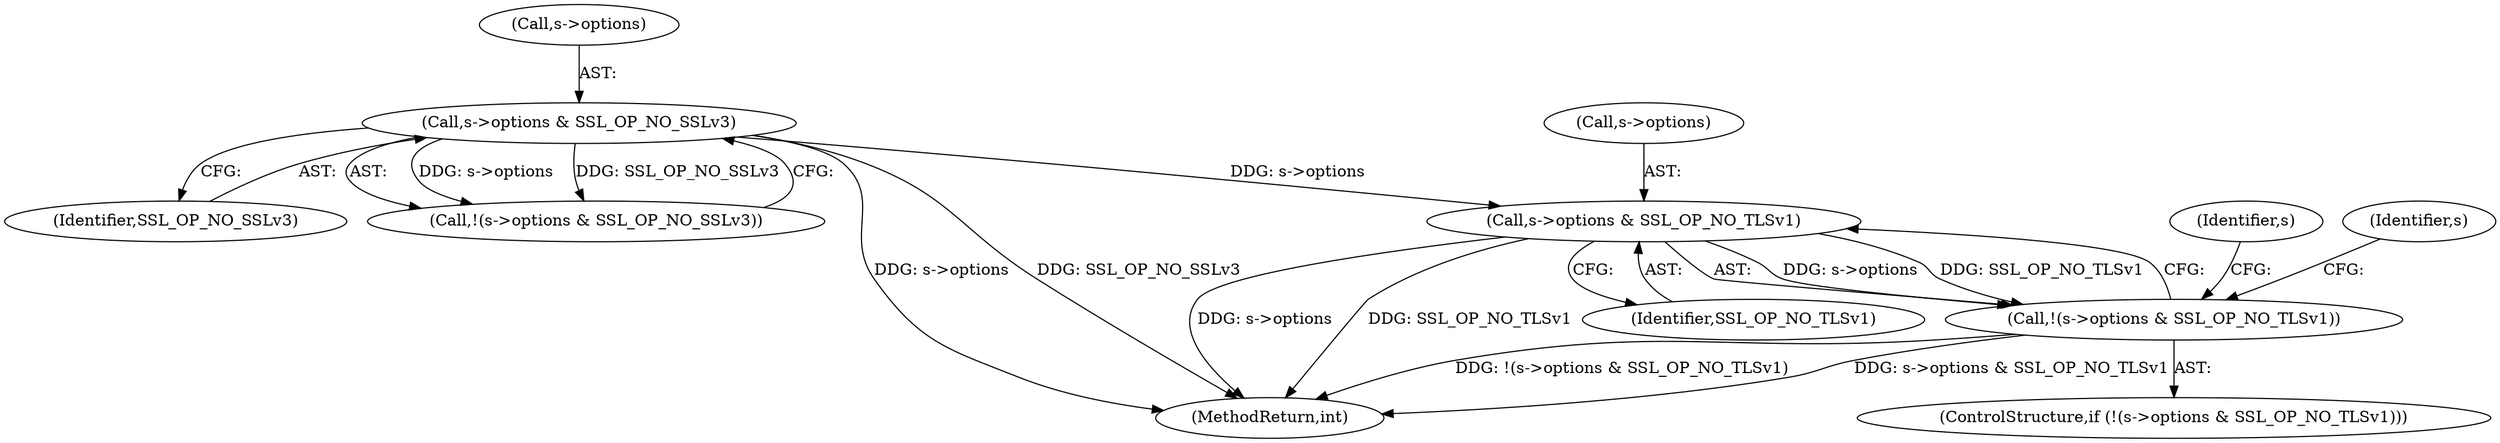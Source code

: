 digraph "0_openssl_26a59d9b46574e457870197dffa802871b4c8fc7_0@pointer" {
"1000615" [label="(Call,s->options & SSL_OP_NO_TLSv1)"];
"1000598" [label="(Call,s->options & SSL_OP_NO_SSLv3)"];
"1000614" [label="(Call,!(s->options & SSL_OP_NO_TLSv1))"];
"1000602" [label="(Identifier,SSL_OP_NO_SSLv3)"];
"1000689" [label="(Identifier,s)"];
"1000616" [label="(Call,s->options)"];
"1000615" [label="(Call,s->options & SSL_OP_NO_TLSv1)"];
"1000613" [label="(ControlStructure,if (!(s->options & SSL_OP_NO_TLSv1)))"];
"1000614" [label="(Call,!(s->options & SSL_OP_NO_TLSv1))"];
"1000598" [label="(Call,s->options & SSL_OP_NO_SSLv3)"];
"1000597" [label="(Call,!(s->options & SSL_OP_NO_SSLv3))"];
"1000623" [label="(Identifier,s)"];
"1001274" [label="(MethodReturn,int)"];
"1000599" [label="(Call,s->options)"];
"1000619" [label="(Identifier,SSL_OP_NO_TLSv1)"];
"1000615" -> "1000614"  [label="AST: "];
"1000615" -> "1000619"  [label="CFG: "];
"1000616" -> "1000615"  [label="AST: "];
"1000619" -> "1000615"  [label="AST: "];
"1000614" -> "1000615"  [label="CFG: "];
"1000615" -> "1001274"  [label="DDG: s->options"];
"1000615" -> "1001274"  [label="DDG: SSL_OP_NO_TLSv1"];
"1000615" -> "1000614"  [label="DDG: s->options"];
"1000615" -> "1000614"  [label="DDG: SSL_OP_NO_TLSv1"];
"1000598" -> "1000615"  [label="DDG: s->options"];
"1000598" -> "1000597"  [label="AST: "];
"1000598" -> "1000602"  [label="CFG: "];
"1000599" -> "1000598"  [label="AST: "];
"1000602" -> "1000598"  [label="AST: "];
"1000597" -> "1000598"  [label="CFG: "];
"1000598" -> "1001274"  [label="DDG: s->options"];
"1000598" -> "1001274"  [label="DDG: SSL_OP_NO_SSLv3"];
"1000598" -> "1000597"  [label="DDG: s->options"];
"1000598" -> "1000597"  [label="DDG: SSL_OP_NO_SSLv3"];
"1000614" -> "1000613"  [label="AST: "];
"1000623" -> "1000614"  [label="CFG: "];
"1000689" -> "1000614"  [label="CFG: "];
"1000614" -> "1001274"  [label="DDG: !(s->options & SSL_OP_NO_TLSv1)"];
"1000614" -> "1001274"  [label="DDG: s->options & SSL_OP_NO_TLSv1"];
}
